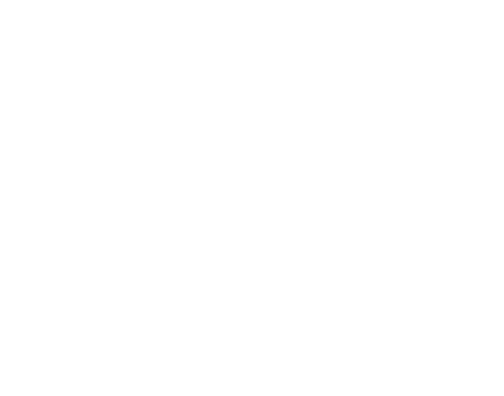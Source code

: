 graph G {
  bgcolor=transparent
  fontcolor=white
  fontname="montserrat"
  node [fontname="montserrat",color=white,fontcolor=white]
  edge [fontname="montserrat",color=white,fontcolor=white]
  rankdir=LR
  labelloc="b"
  label="Centrality:\ 0\n Connectedness:\ 0"
  {A B C rank=min}
  A -- H [style=invisible]
  B -- H [style=invisible]
  C -- H [style=invisible]
  H -- D [style=invisible]
  H -- E [style=invisible]
  H -- F [style=invisible]
  {D E F rank=max}
}
